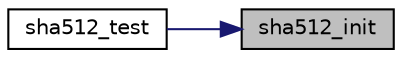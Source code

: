 digraph "sha512_init"
{
 // LATEX_PDF_SIZE
  edge [fontname="Helvetica",fontsize="10",labelfontname="Helvetica",labelfontsize="10"];
  node [fontname="Helvetica",fontsize="10",shape=record];
  rankdir="RL";
  Node22 [label="sha512_init",height=0.2,width=0.4,color="black", fillcolor="grey75", style="filled", fontcolor="black",tooltip="Initialize the hash state."];
  Node22 -> Node23 [dir="back",color="midnightblue",fontsize="10",style="solid",fontname="Helvetica"];
  Node23 [label="sha512_test",height=0.2,width=0.4,color="black", fillcolor="white", style="filled",URL="$sha512_8c.html#a206737dab618caebf5c8e56bf93e328a",tooltip="Self-test the hash."];
}
